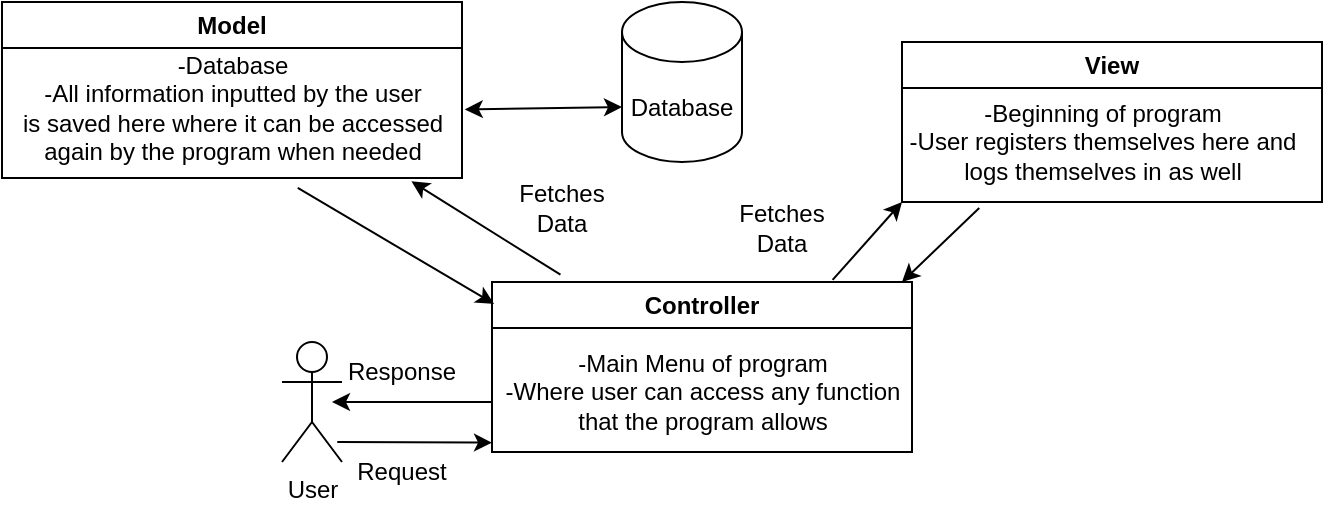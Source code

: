 <mxfile version="21.6.1" type="device">
  <diagram id="MujoGi6ffdcMebuoBEnB" name="Page-1">
    <mxGraphModel dx="780" dy="496" grid="1" gridSize="10" guides="1" tooltips="1" connect="1" arrows="1" fold="1" page="1" pageScale="1" pageWidth="1169" pageHeight="1654" math="0" shadow="0">
      <root>
        <mxCell id="0" />
        <mxCell id="1" parent="0" />
        <mxCell id="Zy7jMOtbymU1JPgWZpRq-1" value="User" style="shape=umlActor;verticalLabelPosition=bottom;verticalAlign=top;html=1;outlineConnect=0;" vertex="1" parent="1">
          <mxGeometry x="190" y="240" width="30" height="60" as="geometry" />
        </mxCell>
        <mxCell id="Zy7jMOtbymU1JPgWZpRq-8" value="Controller" style="swimlane;whiteSpace=wrap;html=1;" vertex="1" parent="1">
          <mxGeometry x="295" y="210" width="210" height="85" as="geometry" />
        </mxCell>
        <mxCell id="Zy7jMOtbymU1JPgWZpRq-9" value="-Main Menu of program&lt;br&gt;-Where user can access any function &lt;br&gt;that the program allows" style="text;html=1;align=center;verticalAlign=middle;resizable=0;points=[];autosize=1;strokeColor=none;fillColor=none;" vertex="1" parent="Zy7jMOtbymU1JPgWZpRq-8">
          <mxGeometry x="-5" y="25" width="220" height="60" as="geometry" />
        </mxCell>
        <mxCell id="Zy7jMOtbymU1JPgWZpRq-20" value="" style="endArrow=classic;html=1;rounded=0;exitX=0.221;exitY=1.05;exitDx=0;exitDy=0;exitPerimeter=0;" edge="1" parent="Zy7jMOtbymU1JPgWZpRq-8" source="Zy7jMOtbymU1JPgWZpRq-16">
          <mxGeometry width="50" height="50" relative="1" as="geometry">
            <mxPoint x="155" y="50" as="sourcePoint" />
            <mxPoint x="205" as="targetPoint" />
          </mxGeometry>
        </mxCell>
        <mxCell id="Zy7jMOtbymU1JPgWZpRq-10" value="Model" style="swimlane;whiteSpace=wrap;html=1;" vertex="1" parent="1">
          <mxGeometry x="50" y="70" width="230" height="88" as="geometry" />
        </mxCell>
        <mxCell id="Zy7jMOtbymU1JPgWZpRq-12" value="-Database&lt;br&gt;-All information inputted by the user&lt;br&gt;is saved here where it can be accessed&lt;br&gt;again by the program when needed" style="text;html=1;align=center;verticalAlign=middle;resizable=0;points=[];autosize=1;strokeColor=none;fillColor=none;" vertex="1" parent="Zy7jMOtbymU1JPgWZpRq-10">
          <mxGeometry y="18" width="230" height="70" as="geometry" />
        </mxCell>
        <mxCell id="Zy7jMOtbymU1JPgWZpRq-13" value="Database" style="shape=cylinder3;whiteSpace=wrap;html=1;boundedLbl=1;backgroundOutline=1;size=15;" vertex="1" parent="1">
          <mxGeometry x="360" y="70" width="60" height="80" as="geometry" />
        </mxCell>
        <mxCell id="Zy7jMOtbymU1JPgWZpRq-15" value="View" style="swimlane;whiteSpace=wrap;html=1;" vertex="1" parent="1">
          <mxGeometry x="500" y="90" width="210" height="80" as="geometry" />
        </mxCell>
        <mxCell id="Zy7jMOtbymU1JPgWZpRq-16" value="-Beginning of program&lt;br&gt;-User registers themselves here and&lt;br&gt;logs themselves in as well" style="text;html=1;align=center;verticalAlign=middle;resizable=0;points=[];autosize=1;strokeColor=none;fillColor=none;" vertex="1" parent="Zy7jMOtbymU1JPgWZpRq-15">
          <mxGeometry x="-10" y="20" width="220" height="60" as="geometry" />
        </mxCell>
        <mxCell id="Zy7jMOtbymU1JPgWZpRq-17" value="" style="endArrow=classic;startArrow=classic;html=1;rounded=0;entryX=0;entryY=0;entryDx=0;entryDy=52.5;entryPerimeter=0;exitX=1.006;exitY=0.51;exitDx=0;exitDy=0;exitPerimeter=0;" edge="1" parent="1" source="Zy7jMOtbymU1JPgWZpRq-12" target="Zy7jMOtbymU1JPgWZpRq-13">
          <mxGeometry width="50" height="50" relative="1" as="geometry">
            <mxPoint x="300" y="160" as="sourcePoint" />
            <mxPoint x="350" y="110" as="targetPoint" />
          </mxGeometry>
        </mxCell>
        <mxCell id="Zy7jMOtbymU1JPgWZpRq-18" value="" style="endArrow=classic;html=1;rounded=0;entryX=-0.012;entryY=0.422;entryDx=0;entryDy=0;entryPerimeter=0;" edge="1" parent="1">
          <mxGeometry width="50" height="50" relative="1" as="geometry">
            <mxPoint x="217.64" y="290" as="sourcePoint" />
            <mxPoint x="295.0" y="290.32" as="targetPoint" />
          </mxGeometry>
        </mxCell>
        <mxCell id="Zy7jMOtbymU1JPgWZpRq-19" value="" style="endArrow=classic;html=1;rounded=0;exitX=0.811;exitY=-0.012;exitDx=0;exitDy=0;exitPerimeter=0;" edge="1" parent="1" source="Zy7jMOtbymU1JPgWZpRq-8">
          <mxGeometry width="50" height="50" relative="1" as="geometry">
            <mxPoint x="470" y="200" as="sourcePoint" />
            <mxPoint x="500" y="170" as="targetPoint" />
          </mxGeometry>
        </mxCell>
        <mxCell id="Zy7jMOtbymU1JPgWZpRq-21" value="" style="endArrow=classic;html=1;rounded=0;" edge="1" parent="1">
          <mxGeometry width="50" height="50" relative="1" as="geometry">
            <mxPoint x="295" y="270" as="sourcePoint" />
            <mxPoint x="215" y="270" as="targetPoint" />
          </mxGeometry>
        </mxCell>
        <mxCell id="Zy7jMOtbymU1JPgWZpRq-23" value="" style="endArrow=classic;html=1;rounded=0;exitX=0.643;exitY=1.071;exitDx=0;exitDy=0;exitPerimeter=0;entryX=0.005;entryY=0.129;entryDx=0;entryDy=0;entryPerimeter=0;" edge="1" parent="1" source="Zy7jMOtbymU1JPgWZpRq-12" target="Zy7jMOtbymU1JPgWZpRq-8">
          <mxGeometry width="50" height="50" relative="1" as="geometry">
            <mxPoint x="250.0" y="181.01" as="sourcePoint" />
            <mxPoint x="303.36" y="210" as="targetPoint" />
          </mxGeometry>
        </mxCell>
        <mxCell id="Zy7jMOtbymU1JPgWZpRq-22" value="" style="endArrow=classic;html=1;rounded=0;exitX=0.163;exitY=-0.043;exitDx=0;exitDy=0;exitPerimeter=0;entryX=0.89;entryY=1.024;entryDx=0;entryDy=0;entryPerimeter=0;" edge="1" parent="1" source="Zy7jMOtbymU1JPgWZpRq-8" target="Zy7jMOtbymU1JPgWZpRq-12">
          <mxGeometry width="50" height="50" relative="1" as="geometry">
            <mxPoint x="230" y="200" as="sourcePoint" />
            <mxPoint x="280" y="150" as="targetPoint" />
          </mxGeometry>
        </mxCell>
        <mxCell id="Zy7jMOtbymU1JPgWZpRq-24" value="Request" style="text;html=1;strokeColor=none;fillColor=none;align=center;verticalAlign=middle;whiteSpace=wrap;rounded=0;" vertex="1" parent="1">
          <mxGeometry x="220" y="290" width="60" height="30" as="geometry" />
        </mxCell>
        <mxCell id="Zy7jMOtbymU1JPgWZpRq-25" value="Response" style="text;html=1;strokeColor=none;fillColor=none;align=center;verticalAlign=middle;whiteSpace=wrap;rounded=0;" vertex="1" parent="1">
          <mxGeometry x="220" y="240" width="60" height="30" as="geometry" />
        </mxCell>
        <mxCell id="Zy7jMOtbymU1JPgWZpRq-26" value="Fetches&lt;br&gt;Data" style="text;html=1;strokeColor=none;fillColor=none;align=center;verticalAlign=middle;whiteSpace=wrap;rounded=0;" vertex="1" parent="1">
          <mxGeometry x="300" y="158" width="60" height="30" as="geometry" />
        </mxCell>
        <mxCell id="Zy7jMOtbymU1JPgWZpRq-27" value="Fetches&lt;br&gt;Data" style="text;html=1;strokeColor=none;fillColor=none;align=center;verticalAlign=middle;whiteSpace=wrap;rounded=0;" vertex="1" parent="1">
          <mxGeometry x="410" y="168" width="60" height="30" as="geometry" />
        </mxCell>
      </root>
    </mxGraphModel>
  </diagram>
</mxfile>
